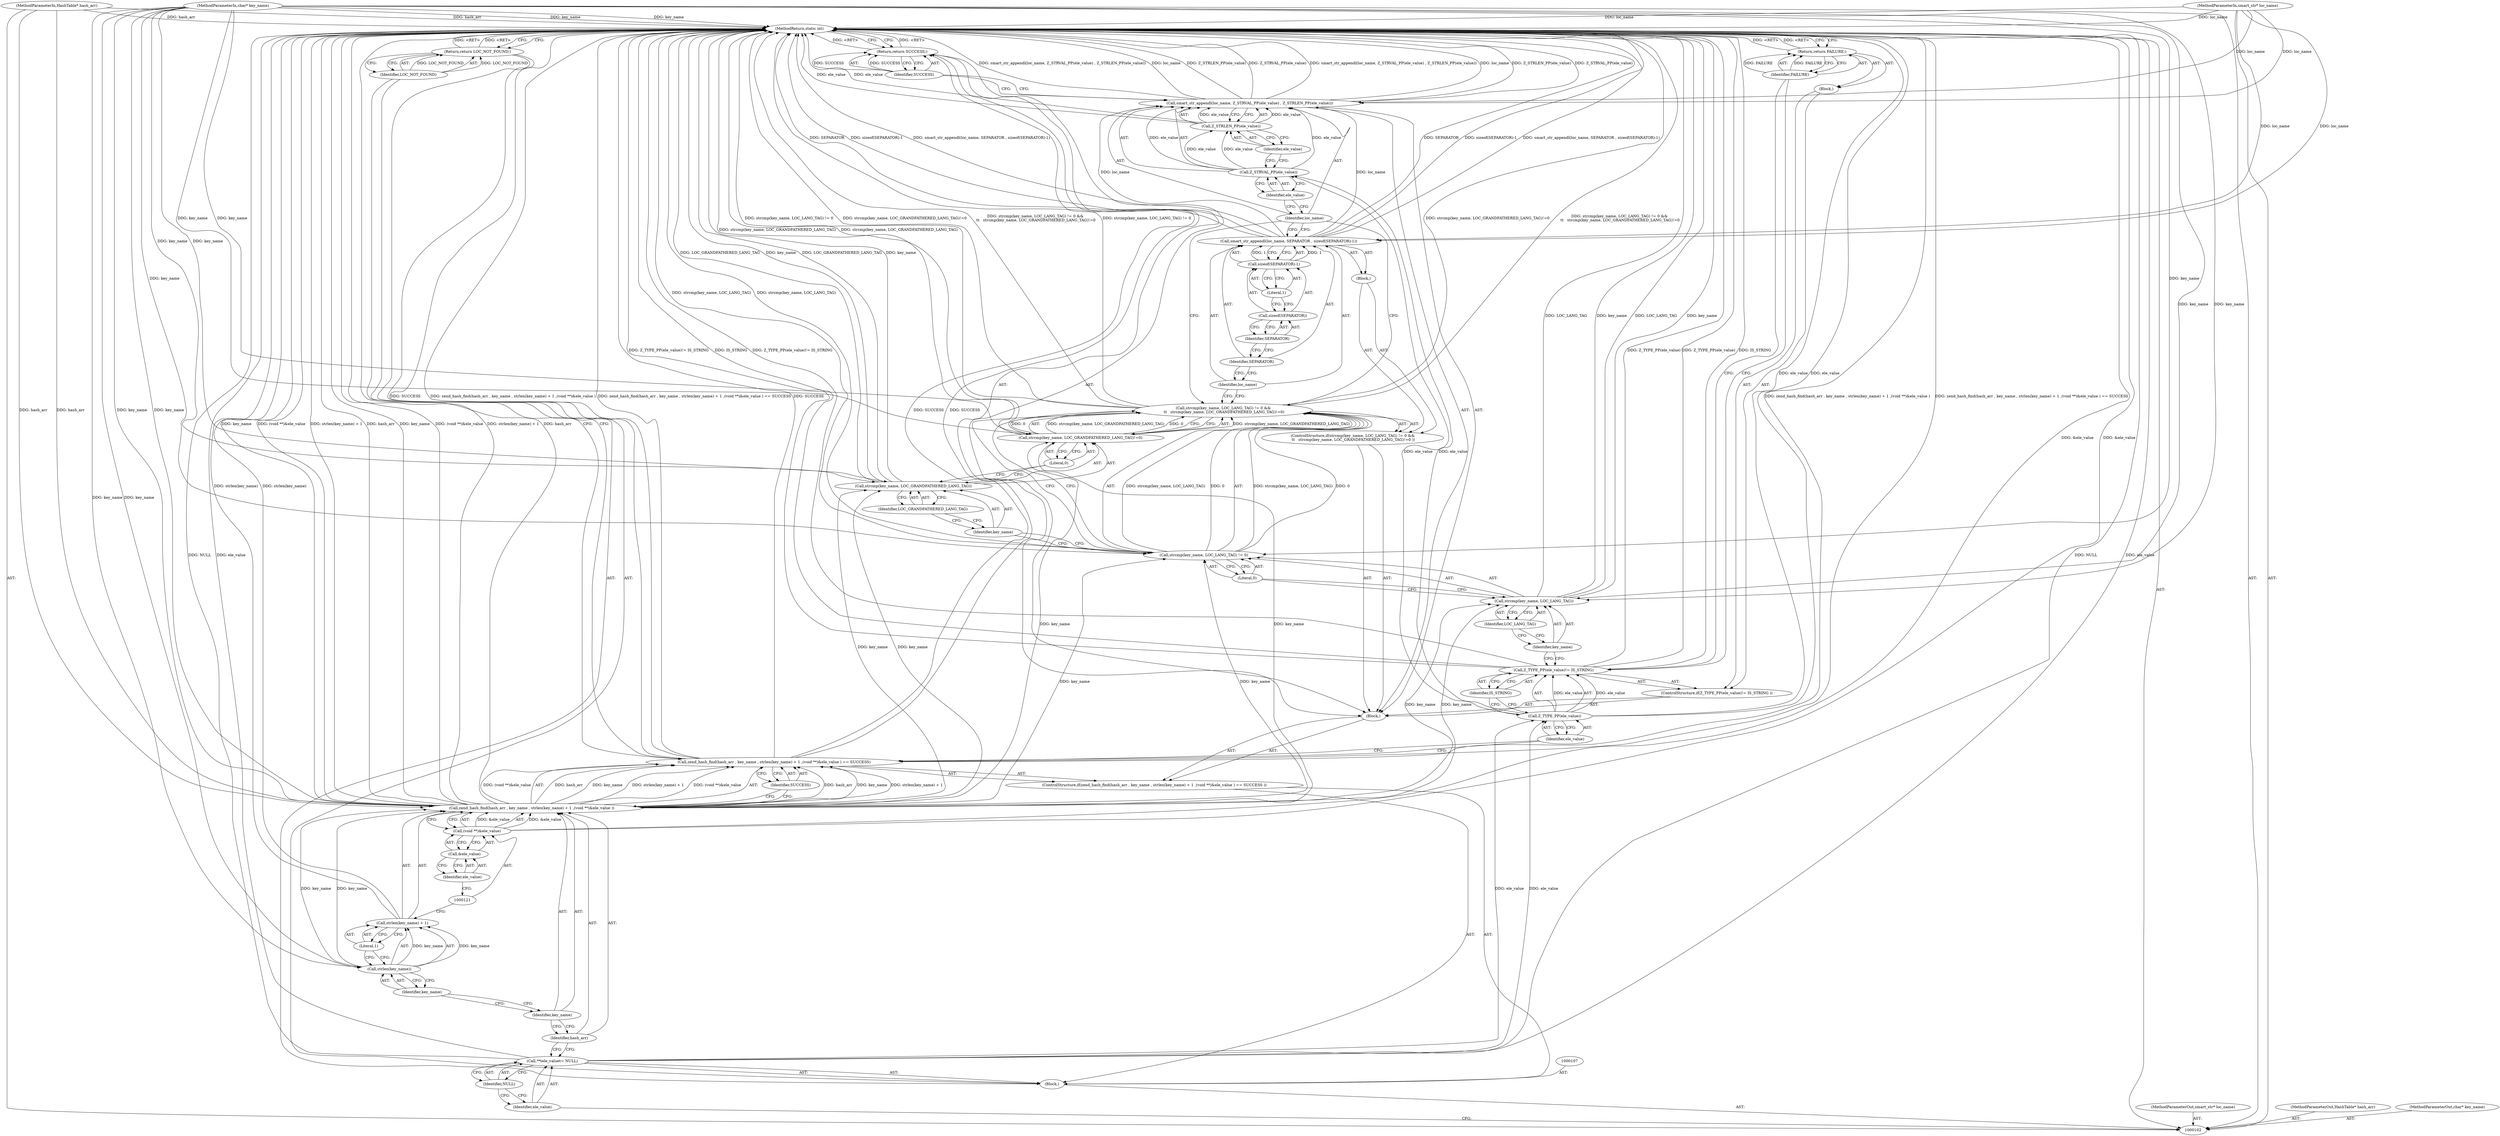 digraph "0_php-src_97eff7eb57fc2320c267a949cffd622c38712484?w=1_15" {
"1000164" [label="(MethodReturn,static int)"];
"1000103" [label="(MethodParameterIn,smart_str* loc_name)"];
"1000251" [label="(MethodParameterOut,smart_str* loc_name)"];
"1000104" [label="(MethodParameterIn,HashTable* hash_arr)"];
"1000252" [label="(MethodParameterOut,HashTable* hash_arr)"];
"1000105" [label="(MethodParameterIn,char* key_name)"];
"1000253" [label="(MethodParameterOut,char* key_name)"];
"1000138" [label="(Identifier,key_name)"];
"1000134" [label="(ControlStructure,if(strcmp(key_name, LOC_LANG_TAG) != 0 &&\n \t\t   strcmp(key_name, LOC_GRANDFATHERED_LANG_TAG)!=0 ))"];
"1000139" [label="(Identifier,LOC_LANG_TAG)"];
"1000140" [label="(Literal,0)"];
"1000135" [label="(Call,strcmp(key_name, LOC_LANG_TAG) != 0 &&\n \t\t   strcmp(key_name, LOC_GRANDFATHERED_LANG_TAG)!=0)"];
"1000136" [label="(Call,strcmp(key_name, LOC_LANG_TAG) != 0)"];
"1000137" [label="(Call,strcmp(key_name, LOC_LANG_TAG))"];
"1000143" [label="(Identifier,key_name)"];
"1000144" [label="(Identifier,LOC_GRANDFATHERED_LANG_TAG)"];
"1000145" [label="(Literal,0)"];
"1000146" [label="(Block,)"];
"1000141" [label="(Call,strcmp(key_name, LOC_GRANDFATHERED_LANG_TAG)!=0)"];
"1000142" [label="(Call,strcmp(key_name, LOC_GRANDFATHERED_LANG_TAG))"];
"1000148" [label="(Identifier,loc_name)"];
"1000149" [label="(Identifier,SEPARATOR)"];
"1000147" [label="(Call,smart_str_appendl(loc_name, SEPARATOR , sizeof(SEPARATOR)-1))"];
"1000150" [label="(Call,sizeof(SEPARATOR)-1)"];
"1000151" [label="(Call,sizeof(SEPARATOR))"];
"1000152" [label="(Identifier,SEPARATOR)"];
"1000153" [label="(Literal,1)"];
"1000154" [label="(Call,smart_str_appendl(loc_name, Z_STRVAL_PP(ele_value) , Z_STRLEN_PP(ele_value)))"];
"1000155" [label="(Identifier,loc_name)"];
"1000156" [label="(Call,Z_STRVAL_PP(ele_value))"];
"1000157" [label="(Identifier,ele_value)"];
"1000158" [label="(Call,Z_STRLEN_PP(ele_value))"];
"1000159" [label="(Identifier,ele_value)"];
"1000160" [label="(Return,return SUCCESS;)"];
"1000161" [label="(Identifier,SUCCESS)"];
"1000162" [label="(Return,return LOC_NOT_FOUND;)"];
"1000163" [label="(Identifier,LOC_NOT_FOUND)"];
"1000106" [label="(Block,)"];
"1000110" [label="(Identifier,NULL)"];
"1000108" [label="(Call,**\tele_value\t= NULL)"];
"1000109" [label="(Identifier,ele_value)"];
"1000111" [label="(ControlStructure,if(zend_hash_find(hash_arr , key_name , strlen(key_name) + 1 ,(void **)&ele_value ) == SUCCESS ))"];
"1000114" [label="(Identifier,hash_arr)"];
"1000115" [label="(Identifier,key_name)"];
"1000112" [label="(Call,zend_hash_find(hash_arr , key_name , strlen(key_name) + 1 ,(void **)&ele_value ) == SUCCESS)"];
"1000113" [label="(Call,zend_hash_find(hash_arr , key_name , strlen(key_name) + 1 ,(void **)&ele_value ))"];
"1000116" [label="(Call,strlen(key_name) + 1)"];
"1000117" [label="(Call,strlen(key_name))"];
"1000118" [label="(Identifier,key_name)"];
"1000119" [label="(Literal,1)"];
"1000120" [label="(Call,(void **)&ele_value)"];
"1000122" [label="(Call,&ele_value)"];
"1000123" [label="(Identifier,ele_value)"];
"1000124" [label="(Identifier,SUCCESS)"];
"1000125" [label="(Block,)"];
"1000129" [label="(Identifier,ele_value)"];
"1000126" [label="(ControlStructure,if(Z_TYPE_PP(ele_value)!= IS_STRING ))"];
"1000130" [label="(Identifier,IS_STRING)"];
"1000131" [label="(Block,)"];
"1000127" [label="(Call,Z_TYPE_PP(ele_value)!= IS_STRING)"];
"1000128" [label="(Call,Z_TYPE_PP(ele_value))"];
"1000133" [label="(Identifier,FAILURE)"];
"1000132" [label="(Return,return FAILURE;)"];
"1000164" -> "1000102"  [label="AST: "];
"1000164" -> "1000132"  [label="CFG: "];
"1000164" -> "1000160"  [label="CFG: "];
"1000164" -> "1000162"  [label="CFG: "];
"1000132" -> "1000164"  [label="DDG: <RET>"];
"1000162" -> "1000164"  [label="DDG: <RET>"];
"1000160" -> "1000164"  [label="DDG: <RET>"];
"1000127" -> "1000164"  [label="DDG: IS_STRING"];
"1000127" -> "1000164"  [label="DDG: Z_TYPE_PP(ele_value)!= IS_STRING"];
"1000127" -> "1000164"  [label="DDG: Z_TYPE_PP(ele_value)"];
"1000141" -> "1000164"  [label="DDG: strcmp(key_name, LOC_GRANDFATHERED_LANG_TAG)"];
"1000104" -> "1000164"  [label="DDG: hash_arr"];
"1000105" -> "1000164"  [label="DDG: key_name"];
"1000113" -> "1000164"  [label="DDG: hash_arr"];
"1000113" -> "1000164"  [label="DDG: key_name"];
"1000113" -> "1000164"  [label="DDG: (void **)&ele_value"];
"1000113" -> "1000164"  [label="DDG: strlen(key_name) + 1"];
"1000147" -> "1000164"  [label="DDG: SEPARATOR"];
"1000147" -> "1000164"  [label="DDG: sizeof(SEPARATOR)-1"];
"1000147" -> "1000164"  [label="DDG: smart_str_appendl(loc_name, SEPARATOR , sizeof(SEPARATOR)-1)"];
"1000112" -> "1000164"  [label="DDG: zend_hash_find(hash_arr , key_name , strlen(key_name) + 1 ,(void **)&ele_value ) == SUCCESS"];
"1000112" -> "1000164"  [label="DDG: SUCCESS"];
"1000112" -> "1000164"  [label="DDG: zend_hash_find(hash_arr , key_name , strlen(key_name) + 1 ,(void **)&ele_value )"];
"1000154" -> "1000164"  [label="DDG: smart_str_appendl(loc_name, Z_STRVAL_PP(ele_value) , Z_STRLEN_PP(ele_value))"];
"1000154" -> "1000164"  [label="DDG: loc_name"];
"1000154" -> "1000164"  [label="DDG: Z_STRLEN_PP(ele_value)"];
"1000154" -> "1000164"  [label="DDG: Z_STRVAL_PP(ele_value)"];
"1000158" -> "1000164"  [label="DDG: ele_value"];
"1000116" -> "1000164"  [label="DDG: strlen(key_name)"];
"1000135" -> "1000164"  [label="DDG: strcmp(key_name, LOC_GRANDFATHERED_LANG_TAG)!=0"];
"1000135" -> "1000164"  [label="DDG: strcmp(key_name, LOC_LANG_TAG) != 0 &&\n \t\t   strcmp(key_name, LOC_GRANDFATHERED_LANG_TAG)!=0"];
"1000135" -> "1000164"  [label="DDG: strcmp(key_name, LOC_LANG_TAG) != 0"];
"1000137" -> "1000164"  [label="DDG: LOC_LANG_TAG"];
"1000137" -> "1000164"  [label="DDG: key_name"];
"1000128" -> "1000164"  [label="DDG: ele_value"];
"1000142" -> "1000164"  [label="DDG: LOC_GRANDFATHERED_LANG_TAG"];
"1000142" -> "1000164"  [label="DDG: key_name"];
"1000103" -> "1000164"  [label="DDG: loc_name"];
"1000108" -> "1000164"  [label="DDG: NULL"];
"1000108" -> "1000164"  [label="DDG: ele_value"];
"1000120" -> "1000164"  [label="DDG: &ele_value"];
"1000136" -> "1000164"  [label="DDG: strcmp(key_name, LOC_LANG_TAG)"];
"1000103" -> "1000102"  [label="AST: "];
"1000103" -> "1000164"  [label="DDG: loc_name"];
"1000103" -> "1000147"  [label="DDG: loc_name"];
"1000103" -> "1000154"  [label="DDG: loc_name"];
"1000251" -> "1000102"  [label="AST: "];
"1000104" -> "1000102"  [label="AST: "];
"1000104" -> "1000164"  [label="DDG: hash_arr"];
"1000104" -> "1000113"  [label="DDG: hash_arr"];
"1000252" -> "1000102"  [label="AST: "];
"1000105" -> "1000102"  [label="AST: "];
"1000105" -> "1000164"  [label="DDG: key_name"];
"1000105" -> "1000113"  [label="DDG: key_name"];
"1000105" -> "1000117"  [label="DDG: key_name"];
"1000105" -> "1000136"  [label="DDG: key_name"];
"1000105" -> "1000137"  [label="DDG: key_name"];
"1000105" -> "1000141"  [label="DDG: key_name"];
"1000105" -> "1000142"  [label="DDG: key_name"];
"1000253" -> "1000102"  [label="AST: "];
"1000138" -> "1000137"  [label="AST: "];
"1000138" -> "1000127"  [label="CFG: "];
"1000139" -> "1000138"  [label="CFG: "];
"1000134" -> "1000125"  [label="AST: "];
"1000135" -> "1000134"  [label="AST: "];
"1000146" -> "1000134"  [label="AST: "];
"1000139" -> "1000137"  [label="AST: "];
"1000139" -> "1000138"  [label="CFG: "];
"1000137" -> "1000139"  [label="CFG: "];
"1000140" -> "1000136"  [label="AST: "];
"1000140" -> "1000137"  [label="CFG: "];
"1000136" -> "1000140"  [label="CFG: "];
"1000135" -> "1000134"  [label="AST: "];
"1000135" -> "1000136"  [label="CFG: "];
"1000135" -> "1000141"  [label="CFG: "];
"1000136" -> "1000135"  [label="AST: "];
"1000141" -> "1000135"  [label="AST: "];
"1000148" -> "1000135"  [label="CFG: "];
"1000155" -> "1000135"  [label="CFG: "];
"1000135" -> "1000164"  [label="DDG: strcmp(key_name, LOC_GRANDFATHERED_LANG_TAG)!=0"];
"1000135" -> "1000164"  [label="DDG: strcmp(key_name, LOC_LANG_TAG) != 0 &&\n \t\t   strcmp(key_name, LOC_GRANDFATHERED_LANG_TAG)!=0"];
"1000135" -> "1000164"  [label="DDG: strcmp(key_name, LOC_LANG_TAG) != 0"];
"1000136" -> "1000135"  [label="DDG: strcmp(key_name, LOC_LANG_TAG)"];
"1000136" -> "1000135"  [label="DDG: 0"];
"1000141" -> "1000135"  [label="DDG: strcmp(key_name, LOC_GRANDFATHERED_LANG_TAG)"];
"1000141" -> "1000135"  [label="DDG: 0"];
"1000136" -> "1000135"  [label="AST: "];
"1000136" -> "1000140"  [label="CFG: "];
"1000137" -> "1000136"  [label="AST: "];
"1000140" -> "1000136"  [label="AST: "];
"1000143" -> "1000136"  [label="CFG: "];
"1000135" -> "1000136"  [label="CFG: "];
"1000136" -> "1000164"  [label="DDG: strcmp(key_name, LOC_LANG_TAG)"];
"1000136" -> "1000135"  [label="DDG: strcmp(key_name, LOC_LANG_TAG)"];
"1000136" -> "1000135"  [label="DDG: 0"];
"1000113" -> "1000136"  [label="DDG: key_name"];
"1000105" -> "1000136"  [label="DDG: key_name"];
"1000137" -> "1000136"  [label="AST: "];
"1000137" -> "1000139"  [label="CFG: "];
"1000138" -> "1000137"  [label="AST: "];
"1000139" -> "1000137"  [label="AST: "];
"1000140" -> "1000137"  [label="CFG: "];
"1000137" -> "1000164"  [label="DDG: LOC_LANG_TAG"];
"1000137" -> "1000164"  [label="DDG: key_name"];
"1000113" -> "1000137"  [label="DDG: key_name"];
"1000105" -> "1000137"  [label="DDG: key_name"];
"1000143" -> "1000142"  [label="AST: "];
"1000143" -> "1000136"  [label="CFG: "];
"1000144" -> "1000143"  [label="CFG: "];
"1000144" -> "1000142"  [label="AST: "];
"1000144" -> "1000143"  [label="CFG: "];
"1000142" -> "1000144"  [label="CFG: "];
"1000145" -> "1000141"  [label="AST: "];
"1000145" -> "1000142"  [label="CFG: "];
"1000141" -> "1000145"  [label="CFG: "];
"1000146" -> "1000134"  [label="AST: "];
"1000147" -> "1000146"  [label="AST: "];
"1000141" -> "1000135"  [label="AST: "];
"1000141" -> "1000145"  [label="CFG: "];
"1000142" -> "1000141"  [label="AST: "];
"1000145" -> "1000141"  [label="AST: "];
"1000135" -> "1000141"  [label="CFG: "];
"1000141" -> "1000164"  [label="DDG: strcmp(key_name, LOC_GRANDFATHERED_LANG_TAG)"];
"1000141" -> "1000135"  [label="DDG: strcmp(key_name, LOC_GRANDFATHERED_LANG_TAG)"];
"1000141" -> "1000135"  [label="DDG: 0"];
"1000105" -> "1000141"  [label="DDG: key_name"];
"1000113" -> "1000141"  [label="DDG: key_name"];
"1000142" -> "1000141"  [label="AST: "];
"1000142" -> "1000144"  [label="CFG: "];
"1000143" -> "1000142"  [label="AST: "];
"1000144" -> "1000142"  [label="AST: "];
"1000145" -> "1000142"  [label="CFG: "];
"1000142" -> "1000164"  [label="DDG: LOC_GRANDFATHERED_LANG_TAG"];
"1000142" -> "1000164"  [label="DDG: key_name"];
"1000105" -> "1000142"  [label="DDG: key_name"];
"1000113" -> "1000142"  [label="DDG: key_name"];
"1000148" -> "1000147"  [label="AST: "];
"1000148" -> "1000135"  [label="CFG: "];
"1000149" -> "1000148"  [label="CFG: "];
"1000149" -> "1000147"  [label="AST: "];
"1000149" -> "1000148"  [label="CFG: "];
"1000152" -> "1000149"  [label="CFG: "];
"1000147" -> "1000146"  [label="AST: "];
"1000147" -> "1000150"  [label="CFG: "];
"1000148" -> "1000147"  [label="AST: "];
"1000149" -> "1000147"  [label="AST: "];
"1000150" -> "1000147"  [label="AST: "];
"1000155" -> "1000147"  [label="CFG: "];
"1000147" -> "1000164"  [label="DDG: SEPARATOR"];
"1000147" -> "1000164"  [label="DDG: sizeof(SEPARATOR)-1"];
"1000147" -> "1000164"  [label="DDG: smart_str_appendl(loc_name, SEPARATOR , sizeof(SEPARATOR)-1)"];
"1000103" -> "1000147"  [label="DDG: loc_name"];
"1000150" -> "1000147"  [label="DDG: 1"];
"1000147" -> "1000154"  [label="DDG: loc_name"];
"1000150" -> "1000147"  [label="AST: "];
"1000150" -> "1000153"  [label="CFG: "];
"1000151" -> "1000150"  [label="AST: "];
"1000153" -> "1000150"  [label="AST: "];
"1000147" -> "1000150"  [label="CFG: "];
"1000150" -> "1000147"  [label="DDG: 1"];
"1000151" -> "1000150"  [label="AST: "];
"1000151" -> "1000152"  [label="CFG: "];
"1000152" -> "1000151"  [label="AST: "];
"1000153" -> "1000151"  [label="CFG: "];
"1000152" -> "1000151"  [label="AST: "];
"1000152" -> "1000149"  [label="CFG: "];
"1000151" -> "1000152"  [label="CFG: "];
"1000153" -> "1000150"  [label="AST: "];
"1000153" -> "1000151"  [label="CFG: "];
"1000150" -> "1000153"  [label="CFG: "];
"1000154" -> "1000125"  [label="AST: "];
"1000154" -> "1000158"  [label="CFG: "];
"1000155" -> "1000154"  [label="AST: "];
"1000156" -> "1000154"  [label="AST: "];
"1000158" -> "1000154"  [label="AST: "];
"1000161" -> "1000154"  [label="CFG: "];
"1000154" -> "1000164"  [label="DDG: smart_str_appendl(loc_name, Z_STRVAL_PP(ele_value) , Z_STRLEN_PP(ele_value))"];
"1000154" -> "1000164"  [label="DDG: loc_name"];
"1000154" -> "1000164"  [label="DDG: Z_STRLEN_PP(ele_value)"];
"1000154" -> "1000164"  [label="DDG: Z_STRVAL_PP(ele_value)"];
"1000147" -> "1000154"  [label="DDG: loc_name"];
"1000103" -> "1000154"  [label="DDG: loc_name"];
"1000156" -> "1000154"  [label="DDG: ele_value"];
"1000158" -> "1000154"  [label="DDG: ele_value"];
"1000155" -> "1000154"  [label="AST: "];
"1000155" -> "1000147"  [label="CFG: "];
"1000155" -> "1000135"  [label="CFG: "];
"1000157" -> "1000155"  [label="CFG: "];
"1000156" -> "1000154"  [label="AST: "];
"1000156" -> "1000157"  [label="CFG: "];
"1000157" -> "1000156"  [label="AST: "];
"1000159" -> "1000156"  [label="CFG: "];
"1000156" -> "1000154"  [label="DDG: ele_value"];
"1000128" -> "1000156"  [label="DDG: ele_value"];
"1000156" -> "1000158"  [label="DDG: ele_value"];
"1000157" -> "1000156"  [label="AST: "];
"1000157" -> "1000155"  [label="CFG: "];
"1000156" -> "1000157"  [label="CFG: "];
"1000158" -> "1000154"  [label="AST: "];
"1000158" -> "1000159"  [label="CFG: "];
"1000159" -> "1000158"  [label="AST: "];
"1000154" -> "1000158"  [label="CFG: "];
"1000158" -> "1000164"  [label="DDG: ele_value"];
"1000158" -> "1000154"  [label="DDG: ele_value"];
"1000156" -> "1000158"  [label="DDG: ele_value"];
"1000159" -> "1000158"  [label="AST: "];
"1000159" -> "1000156"  [label="CFG: "];
"1000158" -> "1000159"  [label="CFG: "];
"1000160" -> "1000125"  [label="AST: "];
"1000160" -> "1000161"  [label="CFG: "];
"1000161" -> "1000160"  [label="AST: "];
"1000164" -> "1000160"  [label="CFG: "];
"1000160" -> "1000164"  [label="DDG: <RET>"];
"1000161" -> "1000160"  [label="DDG: SUCCESS"];
"1000112" -> "1000160"  [label="DDG: SUCCESS"];
"1000161" -> "1000160"  [label="AST: "];
"1000161" -> "1000154"  [label="CFG: "];
"1000160" -> "1000161"  [label="CFG: "];
"1000161" -> "1000160"  [label="DDG: SUCCESS"];
"1000162" -> "1000106"  [label="AST: "];
"1000162" -> "1000163"  [label="CFG: "];
"1000163" -> "1000162"  [label="AST: "];
"1000164" -> "1000162"  [label="CFG: "];
"1000162" -> "1000164"  [label="DDG: <RET>"];
"1000163" -> "1000162"  [label="DDG: LOC_NOT_FOUND"];
"1000163" -> "1000162"  [label="AST: "];
"1000163" -> "1000112"  [label="CFG: "];
"1000162" -> "1000163"  [label="CFG: "];
"1000163" -> "1000162"  [label="DDG: LOC_NOT_FOUND"];
"1000106" -> "1000102"  [label="AST: "];
"1000107" -> "1000106"  [label="AST: "];
"1000108" -> "1000106"  [label="AST: "];
"1000111" -> "1000106"  [label="AST: "];
"1000162" -> "1000106"  [label="AST: "];
"1000110" -> "1000108"  [label="AST: "];
"1000110" -> "1000109"  [label="CFG: "];
"1000108" -> "1000110"  [label="CFG: "];
"1000108" -> "1000106"  [label="AST: "];
"1000108" -> "1000110"  [label="CFG: "];
"1000109" -> "1000108"  [label="AST: "];
"1000110" -> "1000108"  [label="AST: "];
"1000114" -> "1000108"  [label="CFG: "];
"1000108" -> "1000164"  [label="DDG: NULL"];
"1000108" -> "1000164"  [label="DDG: ele_value"];
"1000108" -> "1000128"  [label="DDG: ele_value"];
"1000109" -> "1000108"  [label="AST: "];
"1000109" -> "1000102"  [label="CFG: "];
"1000110" -> "1000109"  [label="CFG: "];
"1000111" -> "1000106"  [label="AST: "];
"1000112" -> "1000111"  [label="AST: "];
"1000125" -> "1000111"  [label="AST: "];
"1000114" -> "1000113"  [label="AST: "];
"1000114" -> "1000108"  [label="CFG: "];
"1000115" -> "1000114"  [label="CFG: "];
"1000115" -> "1000113"  [label="AST: "];
"1000115" -> "1000114"  [label="CFG: "];
"1000118" -> "1000115"  [label="CFG: "];
"1000112" -> "1000111"  [label="AST: "];
"1000112" -> "1000124"  [label="CFG: "];
"1000113" -> "1000112"  [label="AST: "];
"1000124" -> "1000112"  [label="AST: "];
"1000129" -> "1000112"  [label="CFG: "];
"1000163" -> "1000112"  [label="CFG: "];
"1000112" -> "1000164"  [label="DDG: zend_hash_find(hash_arr , key_name , strlen(key_name) + 1 ,(void **)&ele_value ) == SUCCESS"];
"1000112" -> "1000164"  [label="DDG: SUCCESS"];
"1000112" -> "1000164"  [label="DDG: zend_hash_find(hash_arr , key_name , strlen(key_name) + 1 ,(void **)&ele_value )"];
"1000113" -> "1000112"  [label="DDG: hash_arr"];
"1000113" -> "1000112"  [label="DDG: key_name"];
"1000113" -> "1000112"  [label="DDG: strlen(key_name) + 1"];
"1000113" -> "1000112"  [label="DDG: (void **)&ele_value"];
"1000112" -> "1000160"  [label="DDG: SUCCESS"];
"1000113" -> "1000112"  [label="AST: "];
"1000113" -> "1000120"  [label="CFG: "];
"1000114" -> "1000113"  [label="AST: "];
"1000115" -> "1000113"  [label="AST: "];
"1000116" -> "1000113"  [label="AST: "];
"1000120" -> "1000113"  [label="AST: "];
"1000124" -> "1000113"  [label="CFG: "];
"1000113" -> "1000164"  [label="DDG: hash_arr"];
"1000113" -> "1000164"  [label="DDG: key_name"];
"1000113" -> "1000164"  [label="DDG: (void **)&ele_value"];
"1000113" -> "1000164"  [label="DDG: strlen(key_name) + 1"];
"1000113" -> "1000112"  [label="DDG: hash_arr"];
"1000113" -> "1000112"  [label="DDG: key_name"];
"1000113" -> "1000112"  [label="DDG: strlen(key_name) + 1"];
"1000113" -> "1000112"  [label="DDG: (void **)&ele_value"];
"1000104" -> "1000113"  [label="DDG: hash_arr"];
"1000117" -> "1000113"  [label="DDG: key_name"];
"1000105" -> "1000113"  [label="DDG: key_name"];
"1000120" -> "1000113"  [label="DDG: &ele_value"];
"1000113" -> "1000136"  [label="DDG: key_name"];
"1000113" -> "1000137"  [label="DDG: key_name"];
"1000113" -> "1000141"  [label="DDG: key_name"];
"1000113" -> "1000142"  [label="DDG: key_name"];
"1000116" -> "1000113"  [label="AST: "];
"1000116" -> "1000119"  [label="CFG: "];
"1000117" -> "1000116"  [label="AST: "];
"1000119" -> "1000116"  [label="AST: "];
"1000121" -> "1000116"  [label="CFG: "];
"1000116" -> "1000164"  [label="DDG: strlen(key_name)"];
"1000117" -> "1000116"  [label="DDG: key_name"];
"1000117" -> "1000116"  [label="AST: "];
"1000117" -> "1000118"  [label="CFG: "];
"1000118" -> "1000117"  [label="AST: "];
"1000119" -> "1000117"  [label="CFG: "];
"1000117" -> "1000113"  [label="DDG: key_name"];
"1000117" -> "1000116"  [label="DDG: key_name"];
"1000105" -> "1000117"  [label="DDG: key_name"];
"1000118" -> "1000117"  [label="AST: "];
"1000118" -> "1000115"  [label="CFG: "];
"1000117" -> "1000118"  [label="CFG: "];
"1000119" -> "1000116"  [label="AST: "];
"1000119" -> "1000117"  [label="CFG: "];
"1000116" -> "1000119"  [label="CFG: "];
"1000120" -> "1000113"  [label="AST: "];
"1000120" -> "1000122"  [label="CFG: "];
"1000121" -> "1000120"  [label="AST: "];
"1000122" -> "1000120"  [label="AST: "];
"1000113" -> "1000120"  [label="CFG: "];
"1000120" -> "1000164"  [label="DDG: &ele_value"];
"1000120" -> "1000113"  [label="DDG: &ele_value"];
"1000122" -> "1000120"  [label="AST: "];
"1000122" -> "1000123"  [label="CFG: "];
"1000123" -> "1000122"  [label="AST: "];
"1000120" -> "1000122"  [label="CFG: "];
"1000123" -> "1000122"  [label="AST: "];
"1000123" -> "1000121"  [label="CFG: "];
"1000122" -> "1000123"  [label="CFG: "];
"1000124" -> "1000112"  [label="AST: "];
"1000124" -> "1000113"  [label="CFG: "];
"1000112" -> "1000124"  [label="CFG: "];
"1000125" -> "1000111"  [label="AST: "];
"1000126" -> "1000125"  [label="AST: "];
"1000134" -> "1000125"  [label="AST: "];
"1000154" -> "1000125"  [label="AST: "];
"1000160" -> "1000125"  [label="AST: "];
"1000129" -> "1000128"  [label="AST: "];
"1000129" -> "1000112"  [label="CFG: "];
"1000128" -> "1000129"  [label="CFG: "];
"1000126" -> "1000125"  [label="AST: "];
"1000127" -> "1000126"  [label="AST: "];
"1000131" -> "1000126"  [label="AST: "];
"1000130" -> "1000127"  [label="AST: "];
"1000130" -> "1000128"  [label="CFG: "];
"1000127" -> "1000130"  [label="CFG: "];
"1000131" -> "1000126"  [label="AST: "];
"1000132" -> "1000131"  [label="AST: "];
"1000127" -> "1000126"  [label="AST: "];
"1000127" -> "1000130"  [label="CFG: "];
"1000128" -> "1000127"  [label="AST: "];
"1000130" -> "1000127"  [label="AST: "];
"1000133" -> "1000127"  [label="CFG: "];
"1000138" -> "1000127"  [label="CFG: "];
"1000127" -> "1000164"  [label="DDG: IS_STRING"];
"1000127" -> "1000164"  [label="DDG: Z_TYPE_PP(ele_value)!= IS_STRING"];
"1000127" -> "1000164"  [label="DDG: Z_TYPE_PP(ele_value)"];
"1000128" -> "1000127"  [label="DDG: ele_value"];
"1000128" -> "1000127"  [label="AST: "];
"1000128" -> "1000129"  [label="CFG: "];
"1000129" -> "1000128"  [label="AST: "];
"1000130" -> "1000128"  [label="CFG: "];
"1000128" -> "1000164"  [label="DDG: ele_value"];
"1000128" -> "1000127"  [label="DDG: ele_value"];
"1000108" -> "1000128"  [label="DDG: ele_value"];
"1000128" -> "1000156"  [label="DDG: ele_value"];
"1000133" -> "1000132"  [label="AST: "];
"1000133" -> "1000127"  [label="CFG: "];
"1000132" -> "1000133"  [label="CFG: "];
"1000133" -> "1000132"  [label="DDG: FAILURE"];
"1000132" -> "1000131"  [label="AST: "];
"1000132" -> "1000133"  [label="CFG: "];
"1000133" -> "1000132"  [label="AST: "];
"1000164" -> "1000132"  [label="CFG: "];
"1000132" -> "1000164"  [label="DDG: <RET>"];
"1000133" -> "1000132"  [label="DDG: FAILURE"];
}
